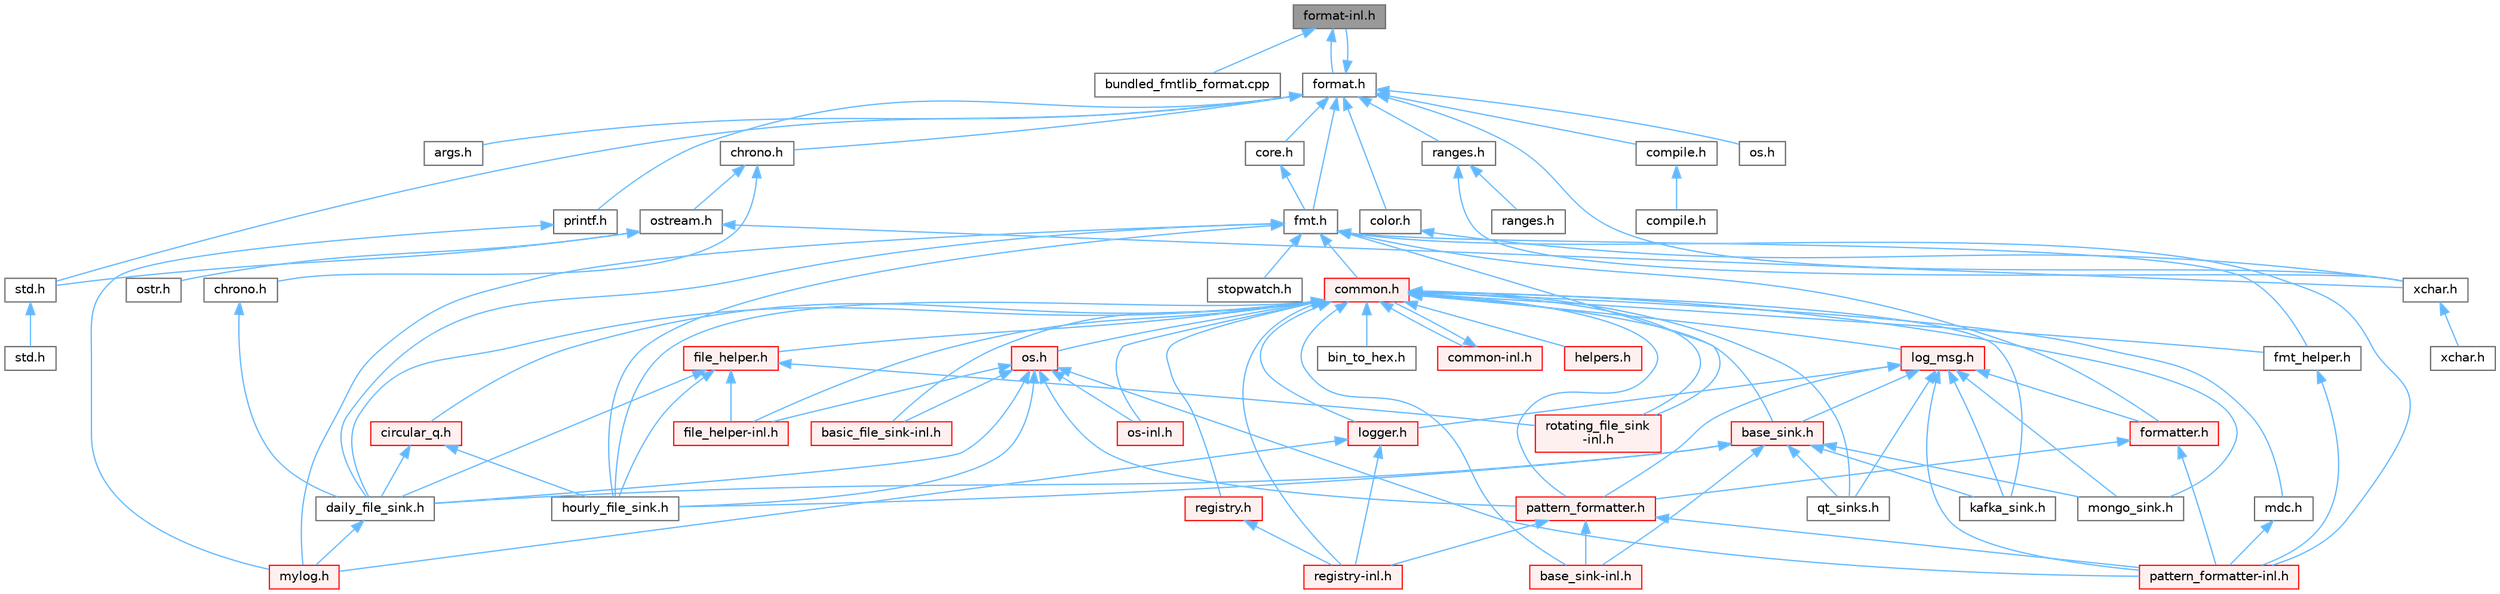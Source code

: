 digraph "format-inl.h"
{
 // LATEX_PDF_SIZE
  bgcolor="transparent";
  edge [fontname=Helvetica,fontsize=10,labelfontname=Helvetica,labelfontsize=10];
  node [fontname=Helvetica,fontsize=10,shape=box,height=0.2,width=0.4];
  Node1 [id="Node000001",label="format-inl.h",height=0.2,width=0.4,color="gray40", fillcolor="grey60", style="filled", fontcolor="black",tooltip=" "];
  Node1 -> Node2 [id="edge1_Node000001_Node000002",dir="back",color="steelblue1",style="solid",tooltip=" "];
  Node2 [id="Node000002",label="bundled_fmtlib_format.cpp",height=0.2,width=0.4,color="grey40", fillcolor="white", style="filled",URL="$bundled__fmtlib__format_8cpp.html",tooltip=" "];
  Node1 -> Node3 [id="edge2_Node000001_Node000003",dir="back",color="steelblue1",style="solid",tooltip=" "];
  Node3 [id="Node000003",label="format.h",height=0.2,width=0.4,color="grey40", fillcolor="white", style="filled",URL="$format_8h.html",tooltip=" "];
  Node3 -> Node4 [id="edge3_Node000003_Node000004",dir="back",color="steelblue1",style="solid",tooltip=" "];
  Node4 [id="Node000004",label="args.h",height=0.2,width=0.4,color="grey40", fillcolor="white", style="filled",URL="$args_8h.html",tooltip=" "];
  Node3 -> Node5 [id="edge4_Node000003_Node000005",dir="back",color="steelblue1",style="solid",tooltip=" "];
  Node5 [id="Node000005",label="chrono.h",height=0.2,width=0.4,color="grey40", fillcolor="white", style="filled",URL="$bundled_2chrono_8h.html",tooltip=" "];
  Node5 -> Node6 [id="edge5_Node000005_Node000006",dir="back",color="steelblue1",style="solid",tooltip=" "];
  Node6 [id="Node000006",label="chrono.h",height=0.2,width=0.4,color="grey40", fillcolor="white", style="filled",URL="$chrono_8h.html",tooltip=" "];
  Node6 -> Node7 [id="edge6_Node000006_Node000007",dir="back",color="steelblue1",style="solid",tooltip=" "];
  Node7 [id="Node000007",label="daily_file_sink.h",height=0.2,width=0.4,color="grey40", fillcolor="white", style="filled",URL="$daily__file__sink_8h.html",tooltip=" "];
  Node7 -> Node8 [id="edge7_Node000007_Node000008",dir="back",color="steelblue1",style="solid",tooltip=" "];
  Node8 [id="Node000008",label="mylog.h",height=0.2,width=0.4,color="red", fillcolor="#FFF0F0", style="filled",URL="$mylog_8h.html",tooltip=" "];
  Node5 -> Node105 [id="edge8_Node000005_Node000105",dir="back",color="steelblue1",style="solid",tooltip=" "];
  Node105 [id="Node000105",label="ostream.h",height=0.2,width=0.4,color="grey40", fillcolor="white", style="filled",URL="$ostream_8h.html",tooltip=" "];
  Node105 -> Node106 [id="edge9_Node000105_Node000106",dir="back",color="steelblue1",style="solid",tooltip=" "];
  Node106 [id="Node000106",label="ostr.h",height=0.2,width=0.4,color="grey40", fillcolor="white", style="filled",URL="$ostr_8h.html",tooltip=" "];
  Node105 -> Node107 [id="edge10_Node000105_Node000107",dir="back",color="steelblue1",style="solid",tooltip=" "];
  Node107 [id="Node000107",label="std.h",height=0.2,width=0.4,color="grey40", fillcolor="white", style="filled",URL="$bundled_2std_8h.html",tooltip=" "];
  Node107 -> Node108 [id="edge11_Node000107_Node000108",dir="back",color="steelblue1",style="solid",tooltip=" "];
  Node108 [id="Node000108",label="std.h",height=0.2,width=0.4,color="grey40", fillcolor="white", style="filled",URL="$std_8h.html",tooltip=" "];
  Node105 -> Node109 [id="edge12_Node000105_Node000109",dir="back",color="steelblue1",style="solid",tooltip=" "];
  Node109 [id="Node000109",label="xchar.h",height=0.2,width=0.4,color="grey40", fillcolor="white", style="filled",URL="$bundled_2xchar_8h.html",tooltip=" "];
  Node109 -> Node110 [id="edge13_Node000109_Node000110",dir="back",color="steelblue1",style="solid",tooltip=" "];
  Node110 [id="Node000110",label="xchar.h",height=0.2,width=0.4,color="grey40", fillcolor="white", style="filled",URL="$xchar_8h.html",tooltip=" "];
  Node3 -> Node111 [id="edge14_Node000003_Node000111",dir="back",color="steelblue1",style="solid",tooltip=" "];
  Node111 [id="Node000111",label="color.h",height=0.2,width=0.4,color="grey40", fillcolor="white", style="filled",URL="$color_8h.html",tooltip=" "];
  Node111 -> Node109 [id="edge15_Node000111_Node000109",dir="back",color="steelblue1",style="solid",tooltip=" "];
  Node3 -> Node112 [id="edge16_Node000003_Node000112",dir="back",color="steelblue1",style="solid",tooltip=" "];
  Node112 [id="Node000112",label="compile.h",height=0.2,width=0.4,color="grey40", fillcolor="white", style="filled",URL="$bundled_2compile_8h.html",tooltip=" "];
  Node112 -> Node113 [id="edge17_Node000112_Node000113",dir="back",color="steelblue1",style="solid",tooltip=" "];
  Node113 [id="Node000113",label="compile.h",height=0.2,width=0.4,color="grey40", fillcolor="white", style="filled",URL="$compile_8h.html",tooltip=" "];
  Node3 -> Node114 [id="edge18_Node000003_Node000114",dir="back",color="steelblue1",style="solid",tooltip=" "];
  Node114 [id="Node000114",label="core.h",height=0.2,width=0.4,color="grey40", fillcolor="white", style="filled",URL="$core_8h.html",tooltip=" "];
  Node114 -> Node115 [id="edge19_Node000114_Node000115",dir="back",color="steelblue1",style="solid",tooltip=" "];
  Node115 [id="Node000115",label="fmt.h",height=0.2,width=0.4,color="grey40", fillcolor="white", style="filled",URL="$fmt_8h.html",tooltip=" "];
  Node115 -> Node116 [id="edge20_Node000115_Node000116",dir="back",color="steelblue1",style="solid",tooltip=" "];
  Node116 [id="Node000116",label="common.h",height=0.2,width=0.4,color="red", fillcolor="#FFF0F0", style="filled",URL="$_my_spdlog_2spdlog_2common_8h.html",tooltip=" "];
  Node116 -> Node117 [id="edge21_Node000116_Node000117",dir="back",color="steelblue1",style="solid",tooltip=" "];
  Node117 [id="Node000117",label="base_sink-inl.h",height=0.2,width=0.4,color="red", fillcolor="#FFF0F0", style="filled",URL="$base__sink-inl_8h.html",tooltip=" "];
  Node116 -> Node120 [id="edge22_Node000116_Node000120",dir="back",color="steelblue1",style="solid",tooltip=" "];
  Node120 [id="Node000120",label="base_sink.h",height=0.2,width=0.4,color="red", fillcolor="#FFF0F0", style="filled",URL="$base__sink_8h.html",tooltip=" "];
  Node120 -> Node117 [id="edge23_Node000120_Node000117",dir="back",color="steelblue1",style="solid",tooltip=" "];
  Node120 -> Node7 [id="edge24_Node000120_Node000007",dir="back",color="steelblue1",style="solid",tooltip=" "];
  Node120 -> Node126 [id="edge25_Node000120_Node000126",dir="back",color="steelblue1",style="solid",tooltip=" "];
  Node126 [id="Node000126",label="hourly_file_sink.h",height=0.2,width=0.4,color="grey40", fillcolor="white", style="filled",URL="$hourly__file__sink_8h.html",tooltip=" "];
  Node120 -> Node127 [id="edge26_Node000120_Node000127",dir="back",color="steelblue1",style="solid",tooltip=" "];
  Node127 [id="Node000127",label="kafka_sink.h",height=0.2,width=0.4,color="grey40", fillcolor="white", style="filled",URL="$kafka__sink_8h.html",tooltip=" "];
  Node120 -> Node128 [id="edge27_Node000120_Node000128",dir="back",color="steelblue1",style="solid",tooltip=" "];
  Node128 [id="Node000128",label="mongo_sink.h",height=0.2,width=0.4,color="grey40", fillcolor="white", style="filled",URL="$mongo__sink_8h.html",tooltip=" "];
  Node120 -> Node131 [id="edge28_Node000120_Node000131",dir="back",color="steelblue1",style="solid",tooltip=" "];
  Node131 [id="Node000131",label="qt_sinks.h",height=0.2,width=0.4,color="grey40", fillcolor="white", style="filled",URL="$qt__sinks_8h.html",tooltip=" "];
  Node116 -> Node122 [id="edge29_Node000116_Node000122",dir="back",color="steelblue1",style="solid",tooltip=" "];
  Node122 [id="Node000122",label="basic_file_sink-inl.h",height=0.2,width=0.4,color="red", fillcolor="#FFF0F0", style="filled",URL="$basic__file__sink-inl_8h.html",tooltip=" "];
  Node116 -> Node140 [id="edge30_Node000116_Node000140",dir="back",color="steelblue1",style="solid",tooltip=" "];
  Node140 [id="Node000140",label="bin_to_hex.h",height=0.2,width=0.4,color="grey40", fillcolor="white", style="filled",URL="$bin__to__hex_8h.html",tooltip=" "];
  Node116 -> Node141 [id="edge31_Node000116_Node000141",dir="back",color="steelblue1",style="solid",tooltip=" "];
  Node141 [id="Node000141",label="circular_q.h",height=0.2,width=0.4,color="red", fillcolor="#FFF0F0", style="filled",URL="$circular__q_8h.html",tooltip=" "];
  Node141 -> Node7 [id="edge32_Node000141_Node000007",dir="back",color="steelblue1",style="solid",tooltip=" "];
  Node141 -> Node126 [id="edge33_Node000141_Node000126",dir="back",color="steelblue1",style="solid",tooltip=" "];
  Node116 -> Node161 [id="edge34_Node000116_Node000161",dir="back",color="steelblue1",style="solid",tooltip=" "];
  Node161 [id="Node000161",label="common-inl.h",height=0.2,width=0.4,color="red", fillcolor="#FFF0F0", style="filled",URL="$common-inl_8h.html",tooltip=" "];
  Node161 -> Node116 [id="edge35_Node000161_Node000116",dir="back",color="steelblue1",style="solid",tooltip=" "];
  Node116 -> Node7 [id="edge36_Node000116_Node000007",dir="back",color="steelblue1",style="solid",tooltip=" "];
  Node116 -> Node162 [id="edge37_Node000116_Node000162",dir="back",color="steelblue1",style="solid",tooltip=" "];
  Node162 [id="Node000162",label="file_helper-inl.h",height=0.2,width=0.4,color="red", fillcolor="#FFF0F0", style="filled",URL="$file__helper-inl_8h.html",tooltip=" "];
  Node116 -> Node163 [id="edge38_Node000116_Node000163",dir="back",color="steelblue1",style="solid",tooltip=" "];
  Node163 [id="Node000163",label="file_helper.h",height=0.2,width=0.4,color="red", fillcolor="#FFF0F0", style="filled",URL="$file__helper_8h.html",tooltip=" "];
  Node163 -> Node7 [id="edge39_Node000163_Node000007",dir="back",color="steelblue1",style="solid",tooltip=" "];
  Node163 -> Node162 [id="edge40_Node000163_Node000162",dir="back",color="steelblue1",style="solid",tooltip=" "];
  Node163 -> Node126 [id="edge41_Node000163_Node000126",dir="back",color="steelblue1",style="solid",tooltip=" "];
  Node163 -> Node134 [id="edge42_Node000163_Node000134",dir="back",color="steelblue1",style="solid",tooltip=" "];
  Node134 [id="Node000134",label="rotating_file_sink\l-inl.h",height=0.2,width=0.4,color="red", fillcolor="#FFF0F0", style="filled",URL="$rotating__file__sink-inl_8h.html",tooltip=" "];
  Node116 -> Node164 [id="edge43_Node000116_Node000164",dir="back",color="steelblue1",style="solid",tooltip=" "];
  Node164 [id="Node000164",label="fmt_helper.h",height=0.2,width=0.4,color="grey40", fillcolor="white", style="filled",URL="$fmt__helper_8h.html",tooltip=" "];
  Node164 -> Node165 [id="edge44_Node000164_Node000165",dir="back",color="steelblue1",style="solid",tooltip=" "];
  Node165 [id="Node000165",label="pattern_formatter-inl.h",height=0.2,width=0.4,color="red", fillcolor="#FFF0F0", style="filled",URL="$pattern__formatter-inl_8h.html",tooltip=" "];
  Node116 -> Node166 [id="edge45_Node000116_Node000166",dir="back",color="steelblue1",style="solid",tooltip=" "];
  Node166 [id="Node000166",label="helpers.h",height=0.2,width=0.4,color="red", fillcolor="#FFF0F0", style="filled",URL="$helpers_8h.html",tooltip=" "];
  Node116 -> Node126 [id="edge46_Node000116_Node000126",dir="back",color="steelblue1",style="solid",tooltip=" "];
  Node116 -> Node127 [id="edge47_Node000116_Node000127",dir="back",color="steelblue1",style="solid",tooltip=" "];
  Node116 -> Node169 [id="edge48_Node000116_Node000169",dir="back",color="steelblue1",style="solid",tooltip=" "];
  Node169 [id="Node000169",label="log_msg.h",height=0.2,width=0.4,color="red", fillcolor="#FFF0F0", style="filled",URL="$log__msg_8h.html",tooltip=" "];
  Node169 -> Node120 [id="edge49_Node000169_Node000120",dir="back",color="steelblue1",style="solid",tooltip=" "];
  Node169 -> Node170 [id="edge50_Node000169_Node000170",dir="back",color="steelblue1",style="solid",tooltip=" "];
  Node170 [id="Node000170",label="formatter.h",height=0.2,width=0.4,color="red", fillcolor="#FFF0F0", style="filled",URL="$formatter_8h.html",tooltip=" "];
  Node170 -> Node165 [id="edge51_Node000170_Node000165",dir="back",color="steelblue1",style="solid",tooltip=" "];
  Node170 -> Node171 [id="edge52_Node000170_Node000171",dir="back",color="steelblue1",style="solid",tooltip=" "];
  Node171 [id="Node000171",label="pattern_formatter.h",height=0.2,width=0.4,color="red", fillcolor="#FFF0F0", style="filled",URL="$pattern__formatter_8h.html",tooltip=" "];
  Node171 -> Node117 [id="edge53_Node000171_Node000117",dir="back",color="steelblue1",style="solid",tooltip=" "];
  Node171 -> Node165 [id="edge54_Node000171_Node000165",dir="back",color="steelblue1",style="solid",tooltip=" "];
  Node171 -> Node152 [id="edge55_Node000171_Node000152",dir="back",color="steelblue1",style="solid",tooltip=" "];
  Node152 [id="Node000152",label="registry-inl.h",height=0.2,width=0.4,color="red", fillcolor="#FFF0F0", style="filled",URL="$registry-inl_8h.html",tooltip=" "];
  Node169 -> Node127 [id="edge56_Node000169_Node000127",dir="back",color="steelblue1",style="solid",tooltip=" "];
  Node169 -> Node145 [id="edge57_Node000169_Node000145",dir="back",color="steelblue1",style="solid",tooltip=" "];
  Node145 [id="Node000145",label="logger.h",height=0.2,width=0.4,color="red", fillcolor="#FFF0F0", style="filled",URL="$logger_8h.html",tooltip=" "];
  Node145 -> Node8 [id="edge58_Node000145_Node000008",dir="back",color="steelblue1",style="solid",tooltip=" "];
  Node145 -> Node152 [id="edge59_Node000145_Node000152",dir="back",color="steelblue1",style="solid",tooltip=" "];
  Node169 -> Node128 [id="edge60_Node000169_Node000128",dir="back",color="steelblue1",style="solid",tooltip=" "];
  Node169 -> Node165 [id="edge61_Node000169_Node000165",dir="back",color="steelblue1",style="solid",tooltip=" "];
  Node169 -> Node171 [id="edge62_Node000169_Node000171",dir="back",color="steelblue1",style="solid",tooltip=" "];
  Node169 -> Node131 [id="edge63_Node000169_Node000131",dir="back",color="steelblue1",style="solid",tooltip=" "];
  Node116 -> Node145 [id="edge64_Node000116_Node000145",dir="back",color="steelblue1",style="solid",tooltip=" "];
  Node116 -> Node184 [id="edge65_Node000116_Node000184",dir="back",color="steelblue1",style="solid",tooltip=" "];
  Node184 [id="Node000184",label="mdc.h",height=0.2,width=0.4,color="grey40", fillcolor="white", style="filled",URL="$mdc_8h.html",tooltip=" "];
  Node184 -> Node165 [id="edge66_Node000184_Node000165",dir="back",color="steelblue1",style="solid",tooltip=" "];
  Node116 -> Node128 [id="edge67_Node000116_Node000128",dir="back",color="steelblue1",style="solid",tooltip=" "];
  Node116 -> Node185 [id="edge68_Node000116_Node000185",dir="back",color="steelblue1",style="solid",tooltip=" "];
  Node185 [id="Node000185",label="os-inl.h",height=0.2,width=0.4,color="red", fillcolor="#FFF0F0", style="filled",URL="$os-inl_8h.html",tooltip=" "];
  Node116 -> Node186 [id="edge69_Node000116_Node000186",dir="back",color="steelblue1",style="solid",tooltip=" "];
  Node186 [id="Node000186",label="os.h",height=0.2,width=0.4,color="red", fillcolor="#FFF0F0", style="filled",URL="$details_2os_8h.html",tooltip=" "];
  Node186 -> Node122 [id="edge70_Node000186_Node000122",dir="back",color="steelblue1",style="solid",tooltip=" "];
  Node186 -> Node7 [id="edge71_Node000186_Node000007",dir="back",color="steelblue1",style="solid",tooltip=" "];
  Node186 -> Node162 [id="edge72_Node000186_Node000162",dir="back",color="steelblue1",style="solid",tooltip=" "];
  Node186 -> Node126 [id="edge73_Node000186_Node000126",dir="back",color="steelblue1",style="solid",tooltip=" "];
  Node186 -> Node185 [id="edge74_Node000186_Node000185",dir="back",color="steelblue1",style="solid",tooltip=" "];
  Node186 -> Node165 [id="edge75_Node000186_Node000165",dir="back",color="steelblue1",style="solid",tooltip=" "];
  Node186 -> Node171 [id="edge76_Node000186_Node000171",dir="back",color="steelblue1",style="solid",tooltip=" "];
  Node116 -> Node171 [id="edge77_Node000116_Node000171",dir="back",color="steelblue1",style="solid",tooltip=" "];
  Node116 -> Node131 [id="edge78_Node000116_Node000131",dir="back",color="steelblue1",style="solid",tooltip=" "];
  Node116 -> Node152 [id="edge79_Node000116_Node000152",dir="back",color="steelblue1",style="solid",tooltip=" "];
  Node116 -> Node191 [id="edge80_Node000116_Node000191",dir="back",color="steelblue1",style="solid",tooltip=" "];
  Node191 [id="Node000191",label="registry.h",height=0.2,width=0.4,color="red", fillcolor="#FFF0F0", style="filled",URL="$registry_8h.html",tooltip=" "];
  Node191 -> Node152 [id="edge81_Node000191_Node000152",dir="back",color="steelblue1",style="solid",tooltip=" "];
  Node116 -> Node134 [id="edge82_Node000116_Node000134",dir="back",color="steelblue1",style="solid",tooltip=" "];
  Node115 -> Node7 [id="edge83_Node000115_Node000007",dir="back",color="steelblue1",style="solid",tooltip=" "];
  Node115 -> Node164 [id="edge84_Node000115_Node000164",dir="back",color="steelblue1",style="solid",tooltip=" "];
  Node115 -> Node170 [id="edge85_Node000115_Node000170",dir="back",color="steelblue1",style="solid",tooltip=" "];
  Node115 -> Node126 [id="edge86_Node000115_Node000126",dir="back",color="steelblue1",style="solid",tooltip=" "];
  Node115 -> Node8 [id="edge87_Node000115_Node000008",dir="back",color="steelblue1",style="solid",tooltip=" "];
  Node115 -> Node165 [id="edge88_Node000115_Node000165",dir="back",color="steelblue1",style="solid",tooltip=" "];
  Node115 -> Node134 [id="edge89_Node000115_Node000134",dir="back",color="steelblue1",style="solid",tooltip=" "];
  Node115 -> Node193 [id="edge90_Node000115_Node000193",dir="back",color="steelblue1",style="solid",tooltip=" "];
  Node193 [id="Node000193",label="stopwatch.h",height=0.2,width=0.4,color="grey40", fillcolor="white", style="filled",URL="$stopwatch_8h.html",tooltip=" "];
  Node3 -> Node115 [id="edge91_Node000003_Node000115",dir="back",color="steelblue1",style="solid",tooltip=" "];
  Node3 -> Node1 [id="edge92_Node000003_Node000001",dir="back",color="steelblue1",style="solid",tooltip=" "];
  Node3 -> Node194 [id="edge93_Node000003_Node000194",dir="back",color="steelblue1",style="solid",tooltip=" "];
  Node194 [id="Node000194",label="os.h",height=0.2,width=0.4,color="grey40", fillcolor="white", style="filled",URL="$fmt_2bundled_2os_8h.html",tooltip=" "];
  Node3 -> Node195 [id="edge94_Node000003_Node000195",dir="back",color="steelblue1",style="solid",tooltip=" "];
  Node195 [id="Node000195",label="printf.h",height=0.2,width=0.4,color="grey40", fillcolor="white", style="filled",URL="$printf_8h.html",tooltip=" "];
  Node195 -> Node8 [id="edge95_Node000195_Node000008",dir="back",color="steelblue1",style="solid",tooltip=" "];
  Node3 -> Node196 [id="edge96_Node000003_Node000196",dir="back",color="steelblue1",style="solid",tooltip=" "];
  Node196 [id="Node000196",label="ranges.h",height=0.2,width=0.4,color="grey40", fillcolor="white", style="filled",URL="$bundled_2ranges_8h.html",tooltip=" "];
  Node196 -> Node197 [id="edge97_Node000196_Node000197",dir="back",color="steelblue1",style="solid",tooltip=" "];
  Node197 [id="Node000197",label="ranges.h",height=0.2,width=0.4,color="grey40", fillcolor="white", style="filled",URL="$ranges_8h.html",tooltip=" "];
  Node196 -> Node109 [id="edge98_Node000196_Node000109",dir="back",color="steelblue1",style="solid",tooltip=" "];
  Node3 -> Node107 [id="edge99_Node000003_Node000107",dir="back",color="steelblue1",style="solid",tooltip=" "];
  Node3 -> Node109 [id="edge100_Node000003_Node000109",dir="back",color="steelblue1",style="solid",tooltip=" "];
}
